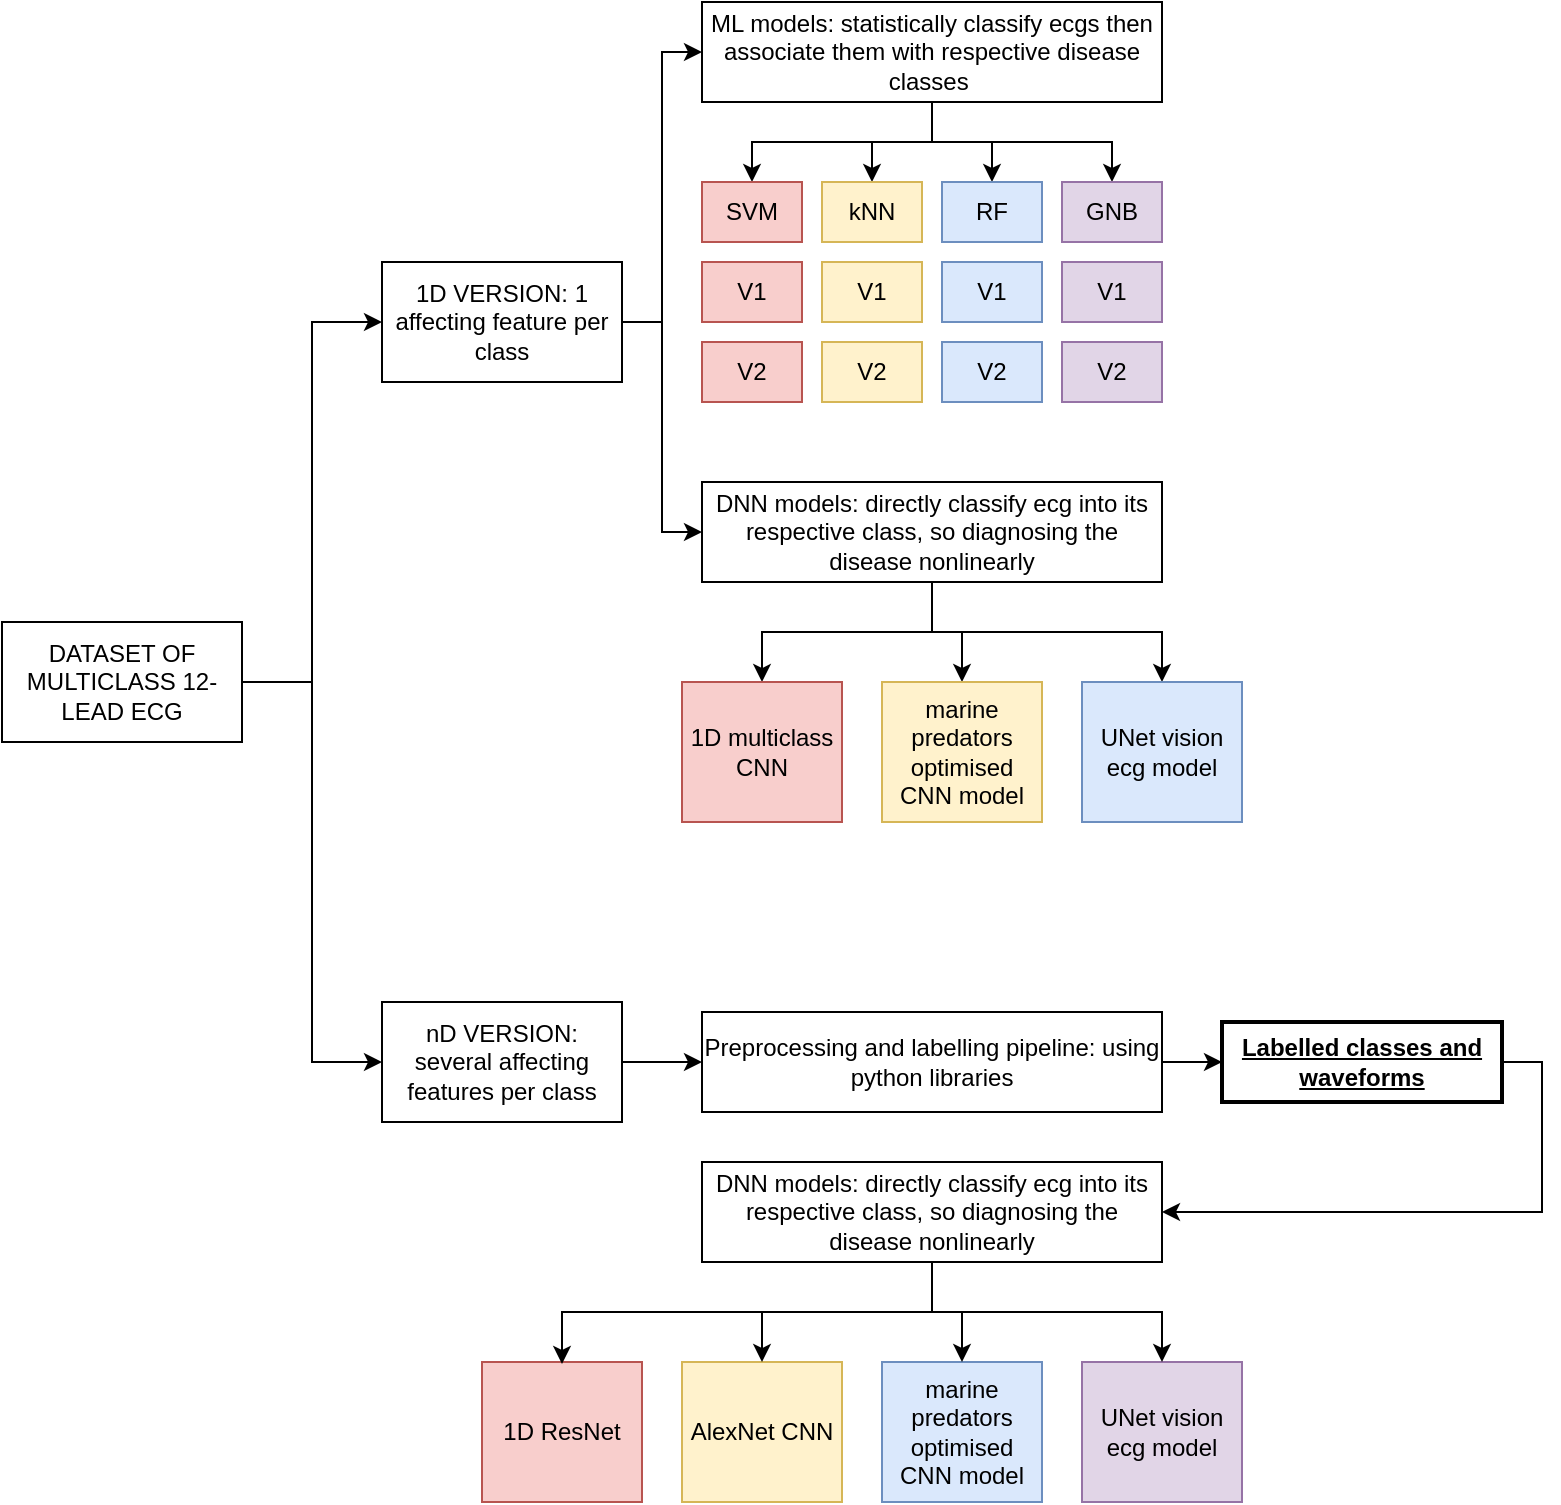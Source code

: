 <mxfile version="22.1.17" type="device">
  <diagram id="C5RBs43oDa-KdzZeNtuy" name="Page-1">
    <mxGraphModel dx="913" dy="491" grid="1" gridSize="10" guides="1" tooltips="1" connect="1" arrows="1" fold="1" page="1" pageScale="1" pageWidth="827" pageHeight="1169" math="0" shadow="0">
      <root>
        <mxCell id="WIyWlLk6GJQsqaUBKTNV-0" />
        <mxCell id="WIyWlLk6GJQsqaUBKTNV-1" parent="WIyWlLk6GJQsqaUBKTNV-0" />
        <mxCell id="_vQV7bu7S24XNnnjEnQc-3" style="edgeStyle=orthogonalEdgeStyle;rounded=0;orthogonalLoop=1;jettySize=auto;html=1;entryX=0;entryY=0.5;entryDx=0;entryDy=0;" edge="1" parent="WIyWlLk6GJQsqaUBKTNV-1" source="_vQV7bu7S24XNnnjEnQc-0" target="_vQV7bu7S24XNnnjEnQc-1">
          <mxGeometry relative="1" as="geometry" />
        </mxCell>
        <mxCell id="_vQV7bu7S24XNnnjEnQc-4" style="edgeStyle=orthogonalEdgeStyle;rounded=0;orthogonalLoop=1;jettySize=auto;html=1;entryX=0;entryY=0.5;entryDx=0;entryDy=0;" edge="1" parent="WIyWlLk6GJQsqaUBKTNV-1" source="_vQV7bu7S24XNnnjEnQc-0" target="_vQV7bu7S24XNnnjEnQc-2">
          <mxGeometry relative="1" as="geometry" />
        </mxCell>
        <mxCell id="_vQV7bu7S24XNnnjEnQc-0" value="DATASET OF MULTICLASS 12-LEAD ECG" style="rounded=0;whiteSpace=wrap;html=1;" vertex="1" parent="WIyWlLk6GJQsqaUBKTNV-1">
          <mxGeometry x="40" y="360" width="120" height="60" as="geometry" />
        </mxCell>
        <mxCell id="_vQV7bu7S24XNnnjEnQc-11" style="edgeStyle=orthogonalEdgeStyle;rounded=0;orthogonalLoop=1;jettySize=auto;html=1;entryX=0;entryY=0.5;entryDx=0;entryDy=0;" edge="1" parent="WIyWlLk6GJQsqaUBKTNV-1" source="_vQV7bu7S24XNnnjEnQc-1" target="_vQV7bu7S24XNnnjEnQc-6">
          <mxGeometry relative="1" as="geometry" />
        </mxCell>
        <mxCell id="_vQV7bu7S24XNnnjEnQc-13" style="edgeStyle=orthogonalEdgeStyle;rounded=0;orthogonalLoop=1;jettySize=auto;html=1;entryX=0;entryY=0.5;entryDx=0;entryDy=0;" edge="1" parent="WIyWlLk6GJQsqaUBKTNV-1" source="_vQV7bu7S24XNnnjEnQc-1" target="_vQV7bu7S24XNnnjEnQc-12">
          <mxGeometry relative="1" as="geometry" />
        </mxCell>
        <mxCell id="_vQV7bu7S24XNnnjEnQc-1" value="1D VERSION: 1 affecting feature per class" style="rounded=0;whiteSpace=wrap;html=1;" vertex="1" parent="WIyWlLk6GJQsqaUBKTNV-1">
          <mxGeometry x="230" y="180" width="120" height="60" as="geometry" />
        </mxCell>
        <mxCell id="_vQV7bu7S24XNnnjEnQc-38" style="edgeStyle=orthogonalEdgeStyle;rounded=0;orthogonalLoop=1;jettySize=auto;html=1;entryX=0;entryY=0.5;entryDx=0;entryDy=0;" edge="1" parent="WIyWlLk6GJQsqaUBKTNV-1" source="_vQV7bu7S24XNnnjEnQc-2" target="_vQV7bu7S24XNnnjEnQc-36">
          <mxGeometry relative="1" as="geometry" />
        </mxCell>
        <mxCell id="_vQV7bu7S24XNnnjEnQc-2" value="nD VERSION: several affecting features per class" style="rounded=0;whiteSpace=wrap;html=1;" vertex="1" parent="WIyWlLk6GJQsqaUBKTNV-1">
          <mxGeometry x="230" y="550" width="120" height="60" as="geometry" />
        </mxCell>
        <mxCell id="_vQV7bu7S24XNnnjEnQc-17" style="edgeStyle=orthogonalEdgeStyle;rounded=0;orthogonalLoop=1;jettySize=auto;html=1;entryX=0.5;entryY=0;entryDx=0;entryDy=0;" edge="1" parent="WIyWlLk6GJQsqaUBKTNV-1" source="_vQV7bu7S24XNnnjEnQc-6" target="_vQV7bu7S24XNnnjEnQc-7">
          <mxGeometry relative="1" as="geometry" />
        </mxCell>
        <mxCell id="_vQV7bu7S24XNnnjEnQc-18" style="edgeStyle=orthogonalEdgeStyle;rounded=0;orthogonalLoop=1;jettySize=auto;html=1;entryX=0.5;entryY=0;entryDx=0;entryDy=0;" edge="1" parent="WIyWlLk6GJQsqaUBKTNV-1" source="_vQV7bu7S24XNnnjEnQc-6" target="_vQV7bu7S24XNnnjEnQc-8">
          <mxGeometry relative="1" as="geometry" />
        </mxCell>
        <mxCell id="_vQV7bu7S24XNnnjEnQc-19" style="edgeStyle=orthogonalEdgeStyle;rounded=0;orthogonalLoop=1;jettySize=auto;html=1;entryX=0.5;entryY=0;entryDx=0;entryDy=0;" edge="1" parent="WIyWlLk6GJQsqaUBKTNV-1" source="_vQV7bu7S24XNnnjEnQc-6" target="_vQV7bu7S24XNnnjEnQc-10">
          <mxGeometry relative="1" as="geometry" />
        </mxCell>
        <mxCell id="_vQV7bu7S24XNnnjEnQc-20" style="edgeStyle=orthogonalEdgeStyle;rounded=0;orthogonalLoop=1;jettySize=auto;html=1;entryX=0.5;entryY=0;entryDx=0;entryDy=0;" edge="1" parent="WIyWlLk6GJQsqaUBKTNV-1" source="_vQV7bu7S24XNnnjEnQc-6" target="_vQV7bu7S24XNnnjEnQc-9">
          <mxGeometry relative="1" as="geometry" />
        </mxCell>
        <mxCell id="_vQV7bu7S24XNnnjEnQc-6" value="ML models: statistically classify ecgs then associate them with respective disease classes&amp;nbsp;" style="rounded=0;whiteSpace=wrap;html=1;" vertex="1" parent="WIyWlLk6GJQsqaUBKTNV-1">
          <mxGeometry x="390" y="50" width="230" height="50" as="geometry" />
        </mxCell>
        <mxCell id="_vQV7bu7S24XNnnjEnQc-7" value="SVM" style="rounded=0;whiteSpace=wrap;html=1;fillColor=#f8cecc;strokeColor=#b85450;" vertex="1" parent="WIyWlLk6GJQsqaUBKTNV-1">
          <mxGeometry x="390" y="140" width="50" height="30" as="geometry" />
        </mxCell>
        <mxCell id="_vQV7bu7S24XNnnjEnQc-8" value="kNN" style="rounded=0;whiteSpace=wrap;html=1;fillColor=#fff2cc;strokeColor=#d6b656;" vertex="1" parent="WIyWlLk6GJQsqaUBKTNV-1">
          <mxGeometry x="450" y="140" width="50" height="30" as="geometry" />
        </mxCell>
        <mxCell id="_vQV7bu7S24XNnnjEnQc-9" value="GNB" style="rounded=0;whiteSpace=wrap;html=1;fillColor=#e1d5e7;strokeColor=#9673a6;" vertex="1" parent="WIyWlLk6GJQsqaUBKTNV-1">
          <mxGeometry x="570" y="140" width="50" height="30" as="geometry" />
        </mxCell>
        <mxCell id="_vQV7bu7S24XNnnjEnQc-10" value="RF" style="rounded=0;whiteSpace=wrap;html=1;fillColor=#dae8fc;strokeColor=#6c8ebf;" vertex="1" parent="WIyWlLk6GJQsqaUBKTNV-1">
          <mxGeometry x="510" y="140" width="50" height="30" as="geometry" />
        </mxCell>
        <mxCell id="_vQV7bu7S24XNnnjEnQc-33" style="edgeStyle=orthogonalEdgeStyle;rounded=0;orthogonalLoop=1;jettySize=auto;html=1;entryX=0.5;entryY=0;entryDx=0;entryDy=0;" edge="1" parent="WIyWlLk6GJQsqaUBKTNV-1" source="_vQV7bu7S24XNnnjEnQc-12" target="_vQV7bu7S24XNnnjEnQc-29">
          <mxGeometry relative="1" as="geometry" />
        </mxCell>
        <mxCell id="_vQV7bu7S24XNnnjEnQc-34" style="edgeStyle=orthogonalEdgeStyle;rounded=0;orthogonalLoop=1;jettySize=auto;html=1;" edge="1" parent="WIyWlLk6GJQsqaUBKTNV-1" source="_vQV7bu7S24XNnnjEnQc-12" target="_vQV7bu7S24XNnnjEnQc-30">
          <mxGeometry relative="1" as="geometry" />
        </mxCell>
        <mxCell id="_vQV7bu7S24XNnnjEnQc-35" style="edgeStyle=orthogonalEdgeStyle;rounded=0;orthogonalLoop=1;jettySize=auto;html=1;" edge="1" parent="WIyWlLk6GJQsqaUBKTNV-1" source="_vQV7bu7S24XNnnjEnQc-12" target="_vQV7bu7S24XNnnjEnQc-31">
          <mxGeometry relative="1" as="geometry" />
        </mxCell>
        <mxCell id="_vQV7bu7S24XNnnjEnQc-12" value="DNN models: directly classify ecg into its respective class, so diagnosing the disease nonlinearly" style="rounded=0;whiteSpace=wrap;html=1;" vertex="1" parent="WIyWlLk6GJQsqaUBKTNV-1">
          <mxGeometry x="390" y="290" width="230" height="50" as="geometry" />
        </mxCell>
        <mxCell id="_vQV7bu7S24XNnnjEnQc-21" value="V1" style="rounded=0;whiteSpace=wrap;html=1;fillColor=#f8cecc;strokeColor=#b85450;" vertex="1" parent="WIyWlLk6GJQsqaUBKTNV-1">
          <mxGeometry x="390" y="180" width="50" height="30" as="geometry" />
        </mxCell>
        <mxCell id="_vQV7bu7S24XNnnjEnQc-22" value="V2" style="rounded=0;whiteSpace=wrap;html=1;fillColor=#f8cecc;strokeColor=#b85450;" vertex="1" parent="WIyWlLk6GJQsqaUBKTNV-1">
          <mxGeometry x="390" y="220" width="50" height="30" as="geometry" />
        </mxCell>
        <mxCell id="_vQV7bu7S24XNnnjEnQc-23" value="V1" style="rounded=0;whiteSpace=wrap;html=1;fillColor=#fff2cc;strokeColor=#d6b656;" vertex="1" parent="WIyWlLk6GJQsqaUBKTNV-1">
          <mxGeometry x="450" y="180" width="50" height="30" as="geometry" />
        </mxCell>
        <mxCell id="_vQV7bu7S24XNnnjEnQc-24" value="V2" style="rounded=0;whiteSpace=wrap;html=1;fillColor=#fff2cc;strokeColor=#d6b656;" vertex="1" parent="WIyWlLk6GJQsqaUBKTNV-1">
          <mxGeometry x="450" y="220" width="50" height="30" as="geometry" />
        </mxCell>
        <mxCell id="_vQV7bu7S24XNnnjEnQc-25" value="V1" style="rounded=0;whiteSpace=wrap;html=1;fillColor=#dae8fc;strokeColor=#6c8ebf;" vertex="1" parent="WIyWlLk6GJQsqaUBKTNV-1">
          <mxGeometry x="510" y="180" width="50" height="30" as="geometry" />
        </mxCell>
        <mxCell id="_vQV7bu7S24XNnnjEnQc-26" value="V2" style="rounded=0;whiteSpace=wrap;html=1;fillColor=#dae8fc;strokeColor=#6c8ebf;" vertex="1" parent="WIyWlLk6GJQsqaUBKTNV-1">
          <mxGeometry x="510" y="220" width="50" height="30" as="geometry" />
        </mxCell>
        <mxCell id="_vQV7bu7S24XNnnjEnQc-27" value="V1" style="rounded=0;whiteSpace=wrap;html=1;fillColor=#e1d5e7;strokeColor=#9673a6;" vertex="1" parent="WIyWlLk6GJQsqaUBKTNV-1">
          <mxGeometry x="570" y="180" width="50" height="30" as="geometry" />
        </mxCell>
        <mxCell id="_vQV7bu7S24XNnnjEnQc-28" value="V2" style="rounded=0;whiteSpace=wrap;html=1;fillColor=#e1d5e7;strokeColor=#9673a6;" vertex="1" parent="WIyWlLk6GJQsqaUBKTNV-1">
          <mxGeometry x="570" y="220" width="50" height="30" as="geometry" />
        </mxCell>
        <mxCell id="_vQV7bu7S24XNnnjEnQc-29" value="1D multiclass CNN" style="rounded=0;whiteSpace=wrap;html=1;fillColor=#f8cecc;strokeColor=#b85450;" vertex="1" parent="WIyWlLk6GJQsqaUBKTNV-1">
          <mxGeometry x="380" y="390" width="80" height="70" as="geometry" />
        </mxCell>
        <mxCell id="_vQV7bu7S24XNnnjEnQc-30" value="marine predators optimised CNN model" style="rounded=0;whiteSpace=wrap;html=1;fillColor=#fff2cc;strokeColor=#d6b656;" vertex="1" parent="WIyWlLk6GJQsqaUBKTNV-1">
          <mxGeometry x="480" y="390" width="80" height="70" as="geometry" />
        </mxCell>
        <mxCell id="_vQV7bu7S24XNnnjEnQc-31" value="UNet vision ecg model" style="rounded=0;whiteSpace=wrap;html=1;fillColor=#dae8fc;strokeColor=#6c8ebf;" vertex="1" parent="WIyWlLk6GJQsqaUBKTNV-1">
          <mxGeometry x="580" y="390" width="80" height="70" as="geometry" />
        </mxCell>
        <mxCell id="_vQV7bu7S24XNnnjEnQc-39" style="edgeStyle=orthogonalEdgeStyle;rounded=0;orthogonalLoop=1;jettySize=auto;html=1;entryX=0;entryY=0.5;entryDx=0;entryDy=0;" edge="1" parent="WIyWlLk6GJQsqaUBKTNV-1" source="_vQV7bu7S24XNnnjEnQc-36" target="_vQV7bu7S24XNnnjEnQc-37">
          <mxGeometry relative="1" as="geometry" />
        </mxCell>
        <mxCell id="_vQV7bu7S24XNnnjEnQc-36" value="Preprocessing and labelling pipeline: using python libraries" style="rounded=0;whiteSpace=wrap;html=1;" vertex="1" parent="WIyWlLk6GJQsqaUBKTNV-1">
          <mxGeometry x="390" y="555" width="230" height="50" as="geometry" />
        </mxCell>
        <mxCell id="_vQV7bu7S24XNnnjEnQc-47" style="edgeStyle=orthogonalEdgeStyle;rounded=0;orthogonalLoop=1;jettySize=auto;html=1;entryX=1;entryY=0.5;entryDx=0;entryDy=0;" edge="1" parent="WIyWlLk6GJQsqaUBKTNV-1" source="_vQV7bu7S24XNnnjEnQc-37" target="_vQV7bu7S24XNnnjEnQc-43">
          <mxGeometry relative="1" as="geometry">
            <Array as="points">
              <mxPoint x="810" y="580" />
              <mxPoint x="810" y="655" />
            </Array>
          </mxGeometry>
        </mxCell>
        <mxCell id="_vQV7bu7S24XNnnjEnQc-37" value="Labelled classes and waveforms" style="rounded=0;whiteSpace=wrap;html=1;fontStyle=5;strokeWidth=2;" vertex="1" parent="WIyWlLk6GJQsqaUBKTNV-1">
          <mxGeometry x="650" y="560" width="140" height="40" as="geometry" />
        </mxCell>
        <mxCell id="_vQV7bu7S24XNnnjEnQc-40" value="AlexNet CNN" style="rounded=0;whiteSpace=wrap;html=1;fillColor=#fff2cc;strokeColor=#d6b656;" vertex="1" parent="WIyWlLk6GJQsqaUBKTNV-1">
          <mxGeometry x="380" y="730" width="80" height="70" as="geometry" />
        </mxCell>
        <mxCell id="_vQV7bu7S24XNnnjEnQc-51" value="1D ResNet" style="rounded=0;whiteSpace=wrap;html=1;fillColor=#f8cecc;strokeColor=#b85450;" vertex="1" parent="WIyWlLk6GJQsqaUBKTNV-1">
          <mxGeometry x="280" y="730" width="80" height="70" as="geometry" />
        </mxCell>
        <mxCell id="_vQV7bu7S24XNnnjEnQc-41" value="marine predators optimised CNN model" style="rounded=0;whiteSpace=wrap;html=1;fillColor=#dae8fc;strokeColor=#6c8ebf;" vertex="1" parent="WIyWlLk6GJQsqaUBKTNV-1">
          <mxGeometry x="480" y="730" width="80" height="70" as="geometry" />
        </mxCell>
        <mxCell id="_vQV7bu7S24XNnnjEnQc-42" value="UNet vision ecg model" style="rounded=0;whiteSpace=wrap;html=1;fillColor=#e1d5e7;strokeColor=#9673a6;" vertex="1" parent="WIyWlLk6GJQsqaUBKTNV-1">
          <mxGeometry x="580" y="730" width="80" height="70" as="geometry" />
        </mxCell>
        <mxCell id="_vQV7bu7S24XNnnjEnQc-48" style="edgeStyle=orthogonalEdgeStyle;rounded=0;orthogonalLoop=1;jettySize=auto;html=1;entryX=0.5;entryY=0;entryDx=0;entryDy=0;" edge="1" parent="WIyWlLk6GJQsqaUBKTNV-1" source="_vQV7bu7S24XNnnjEnQc-43" target="_vQV7bu7S24XNnnjEnQc-40">
          <mxGeometry relative="1" as="geometry" />
        </mxCell>
        <mxCell id="_vQV7bu7S24XNnnjEnQc-49" style="edgeStyle=orthogonalEdgeStyle;rounded=0;orthogonalLoop=1;jettySize=auto;html=1;entryX=0.5;entryY=0;entryDx=0;entryDy=0;" edge="1" parent="WIyWlLk6GJQsqaUBKTNV-1" source="_vQV7bu7S24XNnnjEnQc-43" target="_vQV7bu7S24XNnnjEnQc-41">
          <mxGeometry relative="1" as="geometry" />
        </mxCell>
        <mxCell id="_vQV7bu7S24XNnnjEnQc-50" style="edgeStyle=orthogonalEdgeStyle;rounded=0;orthogonalLoop=1;jettySize=auto;html=1;" edge="1" parent="WIyWlLk6GJQsqaUBKTNV-1" source="_vQV7bu7S24XNnnjEnQc-43" target="_vQV7bu7S24XNnnjEnQc-42">
          <mxGeometry relative="1" as="geometry" />
        </mxCell>
        <mxCell id="_vQV7bu7S24XNnnjEnQc-54" style="edgeStyle=orthogonalEdgeStyle;rounded=0;orthogonalLoop=1;jettySize=auto;html=1;entryX=0.5;entryY=0;entryDx=0;entryDy=0;" edge="1" parent="WIyWlLk6GJQsqaUBKTNV-1">
          <mxGeometry relative="1" as="geometry">
            <mxPoint x="505" y="685" as="sourcePoint" />
            <mxPoint x="320" y="731" as="targetPoint" />
            <Array as="points">
              <mxPoint x="505" y="705" />
              <mxPoint x="320" y="705" />
            </Array>
          </mxGeometry>
        </mxCell>
        <mxCell id="_vQV7bu7S24XNnnjEnQc-43" value="DNN models: directly classify ecg into its respective class, so diagnosing the disease nonlinearly" style="rounded=0;whiteSpace=wrap;html=1;" vertex="1" parent="WIyWlLk6GJQsqaUBKTNV-1">
          <mxGeometry x="390" y="630" width="230" height="50" as="geometry" />
        </mxCell>
      </root>
    </mxGraphModel>
  </diagram>
</mxfile>
